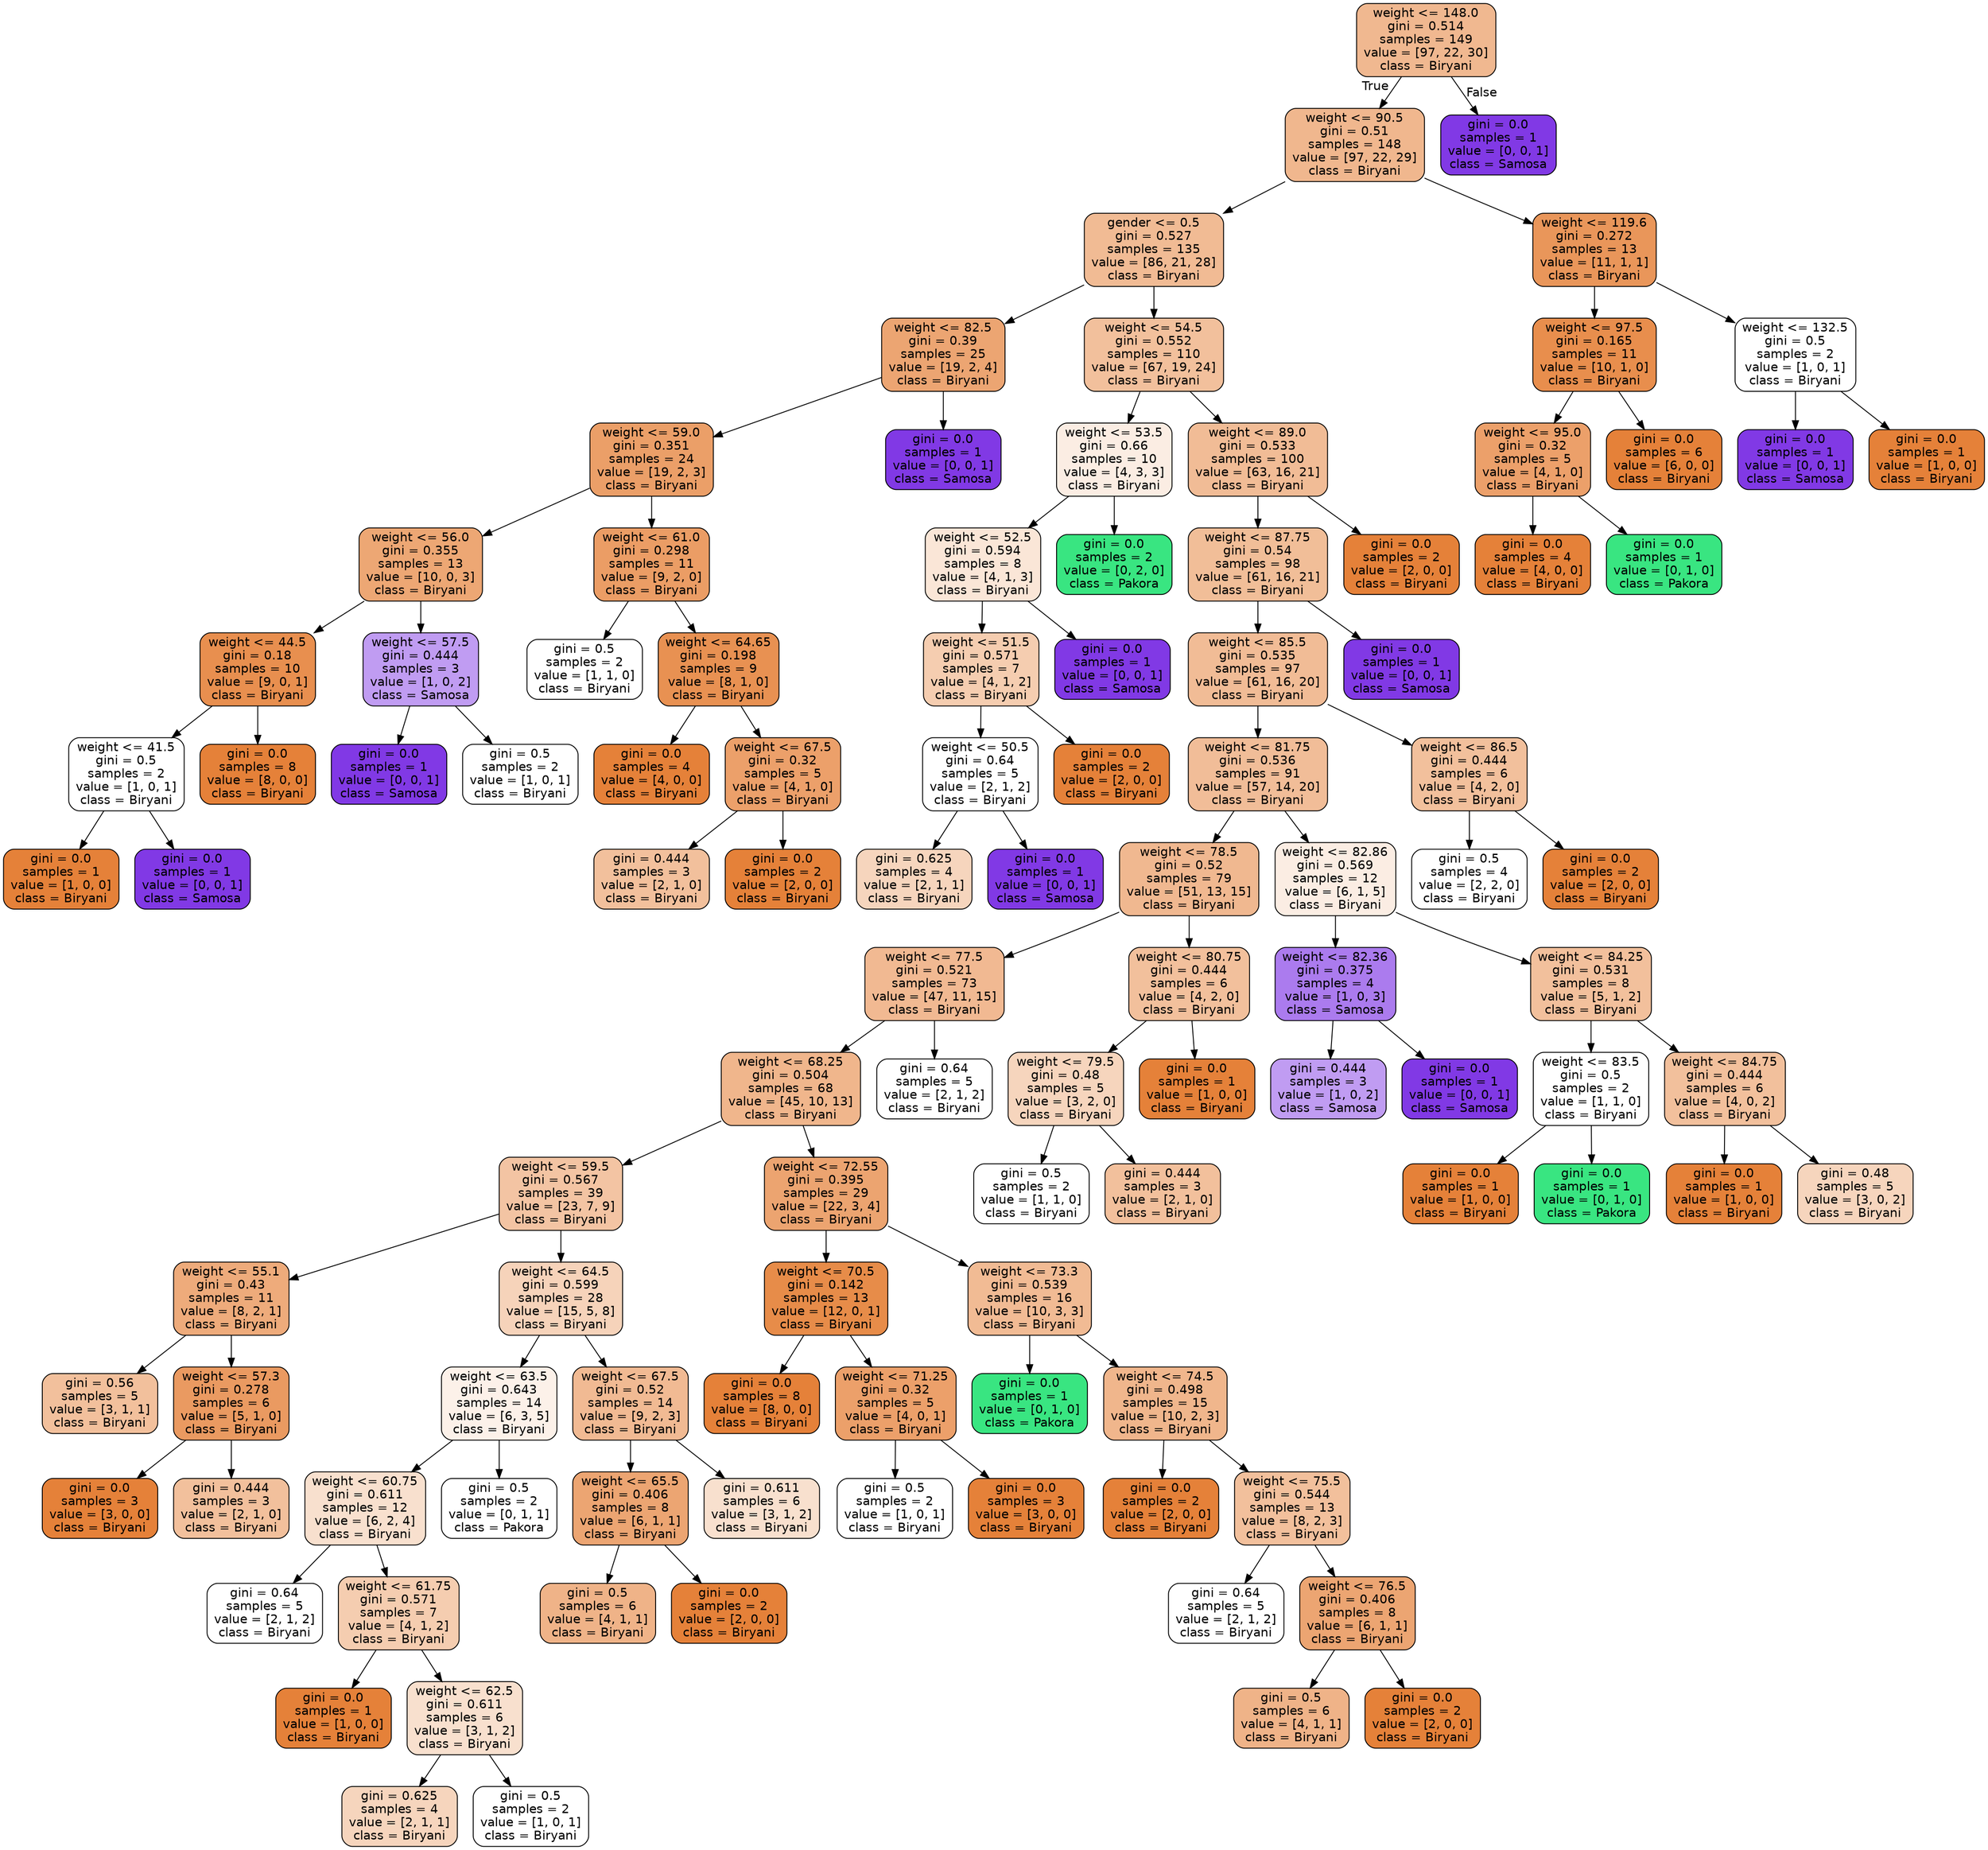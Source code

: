 digraph Tree {
node [shape=box, style="filled, rounded", color="black", fontname="helvetica"] ;
edge [fontname="helvetica"] ;
0 [label="weight <= 148.0\ngini = 0.514\nsamples = 149\nvalue = [97, 22, 30]\nclass = Biryani", fillcolor="#f0b890"] ;
1 [label="weight <= 90.5\ngini = 0.51\nsamples = 148\nvalue = [97, 22, 29]\nclass = Biryani", fillcolor="#f0b78e"] ;
0 -> 1 [labeldistance=2.5, labelangle=45, headlabel="True"] ;
2 [label="gender <= 0.5\ngini = 0.527\nsamples = 135\nvalue = [86, 21, 28]\nclass = Biryani", fillcolor="#f1bb94"] ;
1 -> 2 ;
3 [label="weight <= 82.5\ngini = 0.39\nsamples = 25\nvalue = [19, 2, 4]\nclass = Biryani", fillcolor="#eca572"] ;
2 -> 3 ;
4 [label="weight <= 59.0\ngini = 0.351\nsamples = 24\nvalue = [19, 2, 3]\nclass = Biryani", fillcolor="#eb9f68"] ;
3 -> 4 ;
5 [label="weight <= 56.0\ngini = 0.355\nsamples = 13\nvalue = [10, 0, 3]\nclass = Biryani", fillcolor="#eda774"] ;
4 -> 5 ;
6 [label="weight <= 44.5\ngini = 0.18\nsamples = 10\nvalue = [9, 0, 1]\nclass = Biryani", fillcolor="#e88f4f"] ;
5 -> 6 ;
7 [label="weight <= 41.5\ngini = 0.5\nsamples = 2\nvalue = [1, 0, 1]\nclass = Biryani", fillcolor="#ffffff"] ;
6 -> 7 ;
8 [label="gini = 0.0\nsamples = 1\nvalue = [1, 0, 0]\nclass = Biryani", fillcolor="#e58139"] ;
7 -> 8 ;
9 [label="gini = 0.0\nsamples = 1\nvalue = [0, 0, 1]\nclass = Samosa", fillcolor="#8139e5"] ;
7 -> 9 ;
10 [label="gini = 0.0\nsamples = 8\nvalue = [8, 0, 0]\nclass = Biryani", fillcolor="#e58139"] ;
6 -> 10 ;
11 [label="weight <= 57.5\ngini = 0.444\nsamples = 3\nvalue = [1, 0, 2]\nclass = Samosa", fillcolor="#c09cf2"] ;
5 -> 11 ;
12 [label="gini = 0.0\nsamples = 1\nvalue = [0, 0, 1]\nclass = Samosa", fillcolor="#8139e5"] ;
11 -> 12 ;
13 [label="gini = 0.5\nsamples = 2\nvalue = [1, 0, 1]\nclass = Biryani", fillcolor="#ffffff"] ;
11 -> 13 ;
14 [label="weight <= 61.0\ngini = 0.298\nsamples = 11\nvalue = [9, 2, 0]\nclass = Biryani", fillcolor="#eb9d65"] ;
4 -> 14 ;
15 [label="gini = 0.5\nsamples = 2\nvalue = [1, 1, 0]\nclass = Biryani", fillcolor="#ffffff"] ;
14 -> 15 ;
16 [label="weight <= 64.65\ngini = 0.198\nsamples = 9\nvalue = [8, 1, 0]\nclass = Biryani", fillcolor="#e89152"] ;
14 -> 16 ;
17 [label="gini = 0.0\nsamples = 4\nvalue = [4, 0, 0]\nclass = Biryani", fillcolor="#e58139"] ;
16 -> 17 ;
18 [label="weight <= 67.5\ngini = 0.32\nsamples = 5\nvalue = [4, 1, 0]\nclass = Biryani", fillcolor="#eca06a"] ;
16 -> 18 ;
19 [label="gini = 0.444\nsamples = 3\nvalue = [2, 1, 0]\nclass = Biryani", fillcolor="#f2c09c"] ;
18 -> 19 ;
20 [label="gini = 0.0\nsamples = 2\nvalue = [2, 0, 0]\nclass = Biryani", fillcolor="#e58139"] ;
18 -> 20 ;
21 [label="gini = 0.0\nsamples = 1\nvalue = [0, 0, 1]\nclass = Samosa", fillcolor="#8139e5"] ;
3 -> 21 ;
22 [label="weight <= 54.5\ngini = 0.552\nsamples = 110\nvalue = [67, 19, 24]\nclass = Biryani", fillcolor="#f2c09c"] ;
2 -> 22 ;
23 [label="weight <= 53.5\ngini = 0.66\nsamples = 10\nvalue = [4, 3, 3]\nclass = Biryani", fillcolor="#fbede3"] ;
22 -> 23 ;
24 [label="weight <= 52.5\ngini = 0.594\nsamples = 8\nvalue = [4, 1, 3]\nclass = Biryani", fillcolor="#fae6d7"] ;
23 -> 24 ;
25 [label="weight <= 51.5\ngini = 0.571\nsamples = 7\nvalue = [4, 1, 2]\nclass = Biryani", fillcolor="#f5cdb0"] ;
24 -> 25 ;
26 [label="weight <= 50.5\ngini = 0.64\nsamples = 5\nvalue = [2, 1, 2]\nclass = Biryani", fillcolor="#ffffff"] ;
25 -> 26 ;
27 [label="gini = 0.625\nsamples = 4\nvalue = [2, 1, 1]\nclass = Biryani", fillcolor="#f6d5bd"] ;
26 -> 27 ;
28 [label="gini = 0.0\nsamples = 1\nvalue = [0, 0, 1]\nclass = Samosa", fillcolor="#8139e5"] ;
26 -> 28 ;
29 [label="gini = 0.0\nsamples = 2\nvalue = [2, 0, 0]\nclass = Biryani", fillcolor="#e58139"] ;
25 -> 29 ;
30 [label="gini = 0.0\nsamples = 1\nvalue = [0, 0, 1]\nclass = Samosa", fillcolor="#8139e5"] ;
24 -> 30 ;
31 [label="gini = 0.0\nsamples = 2\nvalue = [0, 2, 0]\nclass = Pakora", fillcolor="#39e581"] ;
23 -> 31 ;
32 [label="weight <= 89.0\ngini = 0.533\nsamples = 100\nvalue = [63, 16, 21]\nclass = Biryani", fillcolor="#f1bc96"] ;
22 -> 32 ;
33 [label="weight <= 87.75\ngini = 0.54\nsamples = 98\nvalue = [61, 16, 21]\nclass = Biryani", fillcolor="#f1be98"] ;
32 -> 33 ;
34 [label="weight <= 85.5\ngini = 0.535\nsamples = 97\nvalue = [61, 16, 20]\nclass = Biryani", fillcolor="#f1bc96"] ;
33 -> 34 ;
35 [label="weight <= 81.75\ngini = 0.536\nsamples = 91\nvalue = [57, 14, 20]\nclass = Biryani", fillcolor="#f1bd98"] ;
34 -> 35 ;
36 [label="weight <= 78.5\ngini = 0.52\nsamples = 79\nvalue = [51, 13, 15]\nclass = Biryani", fillcolor="#f0b890"] ;
35 -> 36 ;
37 [label="weight <= 77.5\ngini = 0.521\nsamples = 73\nvalue = [47, 11, 15]\nclass = Biryani", fillcolor="#f1b992"] ;
36 -> 37 ;
38 [label="weight <= 68.25\ngini = 0.504\nsamples = 68\nvalue = [45, 10, 13]\nclass = Biryani", fillcolor="#f0b68c"] ;
37 -> 38 ;
39 [label="weight <= 59.5\ngini = 0.567\nsamples = 39\nvalue = [23, 7, 9]\nclass = Biryani", fillcolor="#f3c4a3"] ;
38 -> 39 ;
40 [label="weight <= 55.1\ngini = 0.43\nsamples = 11\nvalue = [8, 2, 1]\nclass = Biryani", fillcolor="#eeab7b"] ;
39 -> 40 ;
41 [label="gini = 0.56\nsamples = 5\nvalue = [3, 1, 1]\nclass = Biryani", fillcolor="#f2c09c"] ;
40 -> 41 ;
42 [label="weight <= 57.3\ngini = 0.278\nsamples = 6\nvalue = [5, 1, 0]\nclass = Biryani", fillcolor="#ea9a61"] ;
40 -> 42 ;
43 [label="gini = 0.0\nsamples = 3\nvalue = [3, 0, 0]\nclass = Biryani", fillcolor="#e58139"] ;
42 -> 43 ;
44 [label="gini = 0.444\nsamples = 3\nvalue = [2, 1, 0]\nclass = Biryani", fillcolor="#f2c09c"] ;
42 -> 44 ;
45 [label="weight <= 64.5\ngini = 0.599\nsamples = 28\nvalue = [15, 5, 8]\nclass = Biryani", fillcolor="#f6d3ba"] ;
39 -> 45 ;
46 [label="weight <= 63.5\ngini = 0.643\nsamples = 14\nvalue = [6, 3, 5]\nclass = Biryani", fillcolor="#fcf1e9"] ;
45 -> 46 ;
47 [label="weight <= 60.75\ngini = 0.611\nsamples = 12\nvalue = [6, 2, 4]\nclass = Biryani", fillcolor="#f8e0ce"] ;
46 -> 47 ;
48 [label="gini = 0.64\nsamples = 5\nvalue = [2, 1, 2]\nclass = Biryani", fillcolor="#ffffff"] ;
47 -> 48 ;
49 [label="weight <= 61.75\ngini = 0.571\nsamples = 7\nvalue = [4, 1, 2]\nclass = Biryani", fillcolor="#f5cdb0"] ;
47 -> 49 ;
50 [label="gini = 0.0\nsamples = 1\nvalue = [1, 0, 0]\nclass = Biryani", fillcolor="#e58139"] ;
49 -> 50 ;
51 [label="weight <= 62.5\ngini = 0.611\nsamples = 6\nvalue = [3, 1, 2]\nclass = Biryani", fillcolor="#f8e0ce"] ;
49 -> 51 ;
52 [label="gini = 0.625\nsamples = 4\nvalue = [2, 1, 1]\nclass = Biryani", fillcolor="#f6d5bd"] ;
51 -> 52 ;
53 [label="gini = 0.5\nsamples = 2\nvalue = [1, 0, 1]\nclass = Biryani", fillcolor="#ffffff"] ;
51 -> 53 ;
54 [label="gini = 0.5\nsamples = 2\nvalue = [0, 1, 1]\nclass = Pakora", fillcolor="#ffffff"] ;
46 -> 54 ;
55 [label="weight <= 67.5\ngini = 0.52\nsamples = 14\nvalue = [9, 2, 3]\nclass = Biryani", fillcolor="#f1ba93"] ;
45 -> 55 ;
56 [label="weight <= 65.5\ngini = 0.406\nsamples = 8\nvalue = [6, 1, 1]\nclass = Biryani", fillcolor="#eca572"] ;
55 -> 56 ;
57 [label="gini = 0.5\nsamples = 6\nvalue = [4, 1, 1]\nclass = Biryani", fillcolor="#efb388"] ;
56 -> 57 ;
58 [label="gini = 0.0\nsamples = 2\nvalue = [2, 0, 0]\nclass = Biryani", fillcolor="#e58139"] ;
56 -> 58 ;
59 [label="gini = 0.611\nsamples = 6\nvalue = [3, 1, 2]\nclass = Biryani", fillcolor="#f8e0ce"] ;
55 -> 59 ;
60 [label="weight <= 72.55\ngini = 0.395\nsamples = 29\nvalue = [22, 3, 4]\nclass = Biryani", fillcolor="#eca470"] ;
38 -> 60 ;
61 [label="weight <= 70.5\ngini = 0.142\nsamples = 13\nvalue = [12, 0, 1]\nclass = Biryani", fillcolor="#e78c49"] ;
60 -> 61 ;
62 [label="gini = 0.0\nsamples = 8\nvalue = [8, 0, 0]\nclass = Biryani", fillcolor="#e58139"] ;
61 -> 62 ;
63 [label="weight <= 71.25\ngini = 0.32\nsamples = 5\nvalue = [4, 0, 1]\nclass = Biryani", fillcolor="#eca06a"] ;
61 -> 63 ;
64 [label="gini = 0.5\nsamples = 2\nvalue = [1, 0, 1]\nclass = Biryani", fillcolor="#ffffff"] ;
63 -> 64 ;
65 [label="gini = 0.0\nsamples = 3\nvalue = [3, 0, 0]\nclass = Biryani", fillcolor="#e58139"] ;
63 -> 65 ;
66 [label="weight <= 73.3\ngini = 0.539\nsamples = 16\nvalue = [10, 3, 3]\nclass = Biryani", fillcolor="#f1bb94"] ;
60 -> 66 ;
67 [label="gini = 0.0\nsamples = 1\nvalue = [0, 1, 0]\nclass = Pakora", fillcolor="#39e581"] ;
66 -> 67 ;
68 [label="weight <= 74.5\ngini = 0.498\nsamples = 15\nvalue = [10, 2, 3]\nclass = Biryani", fillcolor="#f0b68c"] ;
66 -> 68 ;
69 [label="gini = 0.0\nsamples = 2\nvalue = [2, 0, 0]\nclass = Biryani", fillcolor="#e58139"] ;
68 -> 69 ;
70 [label="weight <= 75.5\ngini = 0.544\nsamples = 13\nvalue = [8, 2, 3]\nclass = Biryani", fillcolor="#f2c09c"] ;
68 -> 70 ;
71 [label="gini = 0.64\nsamples = 5\nvalue = [2, 1, 2]\nclass = Biryani", fillcolor="#ffffff"] ;
70 -> 71 ;
72 [label="weight <= 76.5\ngini = 0.406\nsamples = 8\nvalue = [6, 1, 1]\nclass = Biryani", fillcolor="#eca572"] ;
70 -> 72 ;
73 [label="gini = 0.5\nsamples = 6\nvalue = [4, 1, 1]\nclass = Biryani", fillcolor="#efb388"] ;
72 -> 73 ;
74 [label="gini = 0.0\nsamples = 2\nvalue = [2, 0, 0]\nclass = Biryani", fillcolor="#e58139"] ;
72 -> 74 ;
75 [label="gini = 0.64\nsamples = 5\nvalue = [2, 1, 2]\nclass = Biryani", fillcolor="#ffffff"] ;
37 -> 75 ;
76 [label="weight <= 80.75\ngini = 0.444\nsamples = 6\nvalue = [4, 2, 0]\nclass = Biryani", fillcolor="#f2c09c"] ;
36 -> 76 ;
77 [label="weight <= 79.5\ngini = 0.48\nsamples = 5\nvalue = [3, 2, 0]\nclass = Biryani", fillcolor="#f6d5bd"] ;
76 -> 77 ;
78 [label="gini = 0.5\nsamples = 2\nvalue = [1, 1, 0]\nclass = Biryani", fillcolor="#ffffff"] ;
77 -> 78 ;
79 [label="gini = 0.444\nsamples = 3\nvalue = [2, 1, 0]\nclass = Biryani", fillcolor="#f2c09c"] ;
77 -> 79 ;
80 [label="gini = 0.0\nsamples = 1\nvalue = [1, 0, 0]\nclass = Biryani", fillcolor="#e58139"] ;
76 -> 80 ;
81 [label="weight <= 82.86\ngini = 0.569\nsamples = 12\nvalue = [6, 1, 5]\nclass = Biryani", fillcolor="#fbede3"] ;
35 -> 81 ;
82 [label="weight <= 82.36\ngini = 0.375\nsamples = 4\nvalue = [1, 0, 3]\nclass = Samosa", fillcolor="#ab7bee"] ;
81 -> 82 ;
83 [label="gini = 0.444\nsamples = 3\nvalue = [1, 0, 2]\nclass = Samosa", fillcolor="#c09cf2"] ;
82 -> 83 ;
84 [label="gini = 0.0\nsamples = 1\nvalue = [0, 0, 1]\nclass = Samosa", fillcolor="#8139e5"] ;
82 -> 84 ;
85 [label="weight <= 84.25\ngini = 0.531\nsamples = 8\nvalue = [5, 1, 2]\nclass = Biryani", fillcolor="#f2c09c"] ;
81 -> 85 ;
86 [label="weight <= 83.5\ngini = 0.5\nsamples = 2\nvalue = [1, 1, 0]\nclass = Biryani", fillcolor="#ffffff"] ;
85 -> 86 ;
87 [label="gini = 0.0\nsamples = 1\nvalue = [1, 0, 0]\nclass = Biryani", fillcolor="#e58139"] ;
86 -> 87 ;
88 [label="gini = 0.0\nsamples = 1\nvalue = [0, 1, 0]\nclass = Pakora", fillcolor="#39e581"] ;
86 -> 88 ;
89 [label="weight <= 84.75\ngini = 0.444\nsamples = 6\nvalue = [4, 0, 2]\nclass = Biryani", fillcolor="#f2c09c"] ;
85 -> 89 ;
90 [label="gini = 0.0\nsamples = 1\nvalue = [1, 0, 0]\nclass = Biryani", fillcolor="#e58139"] ;
89 -> 90 ;
91 [label="gini = 0.48\nsamples = 5\nvalue = [3, 0, 2]\nclass = Biryani", fillcolor="#f6d5bd"] ;
89 -> 91 ;
92 [label="weight <= 86.5\ngini = 0.444\nsamples = 6\nvalue = [4, 2, 0]\nclass = Biryani", fillcolor="#f2c09c"] ;
34 -> 92 ;
93 [label="gini = 0.5\nsamples = 4\nvalue = [2, 2, 0]\nclass = Biryani", fillcolor="#ffffff"] ;
92 -> 93 ;
94 [label="gini = 0.0\nsamples = 2\nvalue = [2, 0, 0]\nclass = Biryani", fillcolor="#e58139"] ;
92 -> 94 ;
95 [label="gini = 0.0\nsamples = 1\nvalue = [0, 0, 1]\nclass = Samosa", fillcolor="#8139e5"] ;
33 -> 95 ;
96 [label="gini = 0.0\nsamples = 2\nvalue = [2, 0, 0]\nclass = Biryani", fillcolor="#e58139"] ;
32 -> 96 ;
97 [label="weight <= 119.6\ngini = 0.272\nsamples = 13\nvalue = [11, 1, 1]\nclass = Biryani", fillcolor="#e9965a"] ;
1 -> 97 ;
98 [label="weight <= 97.5\ngini = 0.165\nsamples = 11\nvalue = [10, 1, 0]\nclass = Biryani", fillcolor="#e88e4d"] ;
97 -> 98 ;
99 [label="weight <= 95.0\ngini = 0.32\nsamples = 5\nvalue = [4, 1, 0]\nclass = Biryani", fillcolor="#eca06a"] ;
98 -> 99 ;
100 [label="gini = 0.0\nsamples = 4\nvalue = [4, 0, 0]\nclass = Biryani", fillcolor="#e58139"] ;
99 -> 100 ;
101 [label="gini = 0.0\nsamples = 1\nvalue = [0, 1, 0]\nclass = Pakora", fillcolor="#39e581"] ;
99 -> 101 ;
102 [label="gini = 0.0\nsamples = 6\nvalue = [6, 0, 0]\nclass = Biryani", fillcolor="#e58139"] ;
98 -> 102 ;
103 [label="weight <= 132.5\ngini = 0.5\nsamples = 2\nvalue = [1, 0, 1]\nclass = Biryani", fillcolor="#ffffff"] ;
97 -> 103 ;
104 [label="gini = 0.0\nsamples = 1\nvalue = [0, 0, 1]\nclass = Samosa", fillcolor="#8139e5"] ;
103 -> 104 ;
105 [label="gini = 0.0\nsamples = 1\nvalue = [1, 0, 0]\nclass = Biryani", fillcolor="#e58139"] ;
103 -> 105 ;
106 [label="gini = 0.0\nsamples = 1\nvalue = [0, 0, 1]\nclass = Samosa", fillcolor="#8139e5"] ;
0 -> 106 [labeldistance=2.5, labelangle=-45, headlabel="False"] ;
}